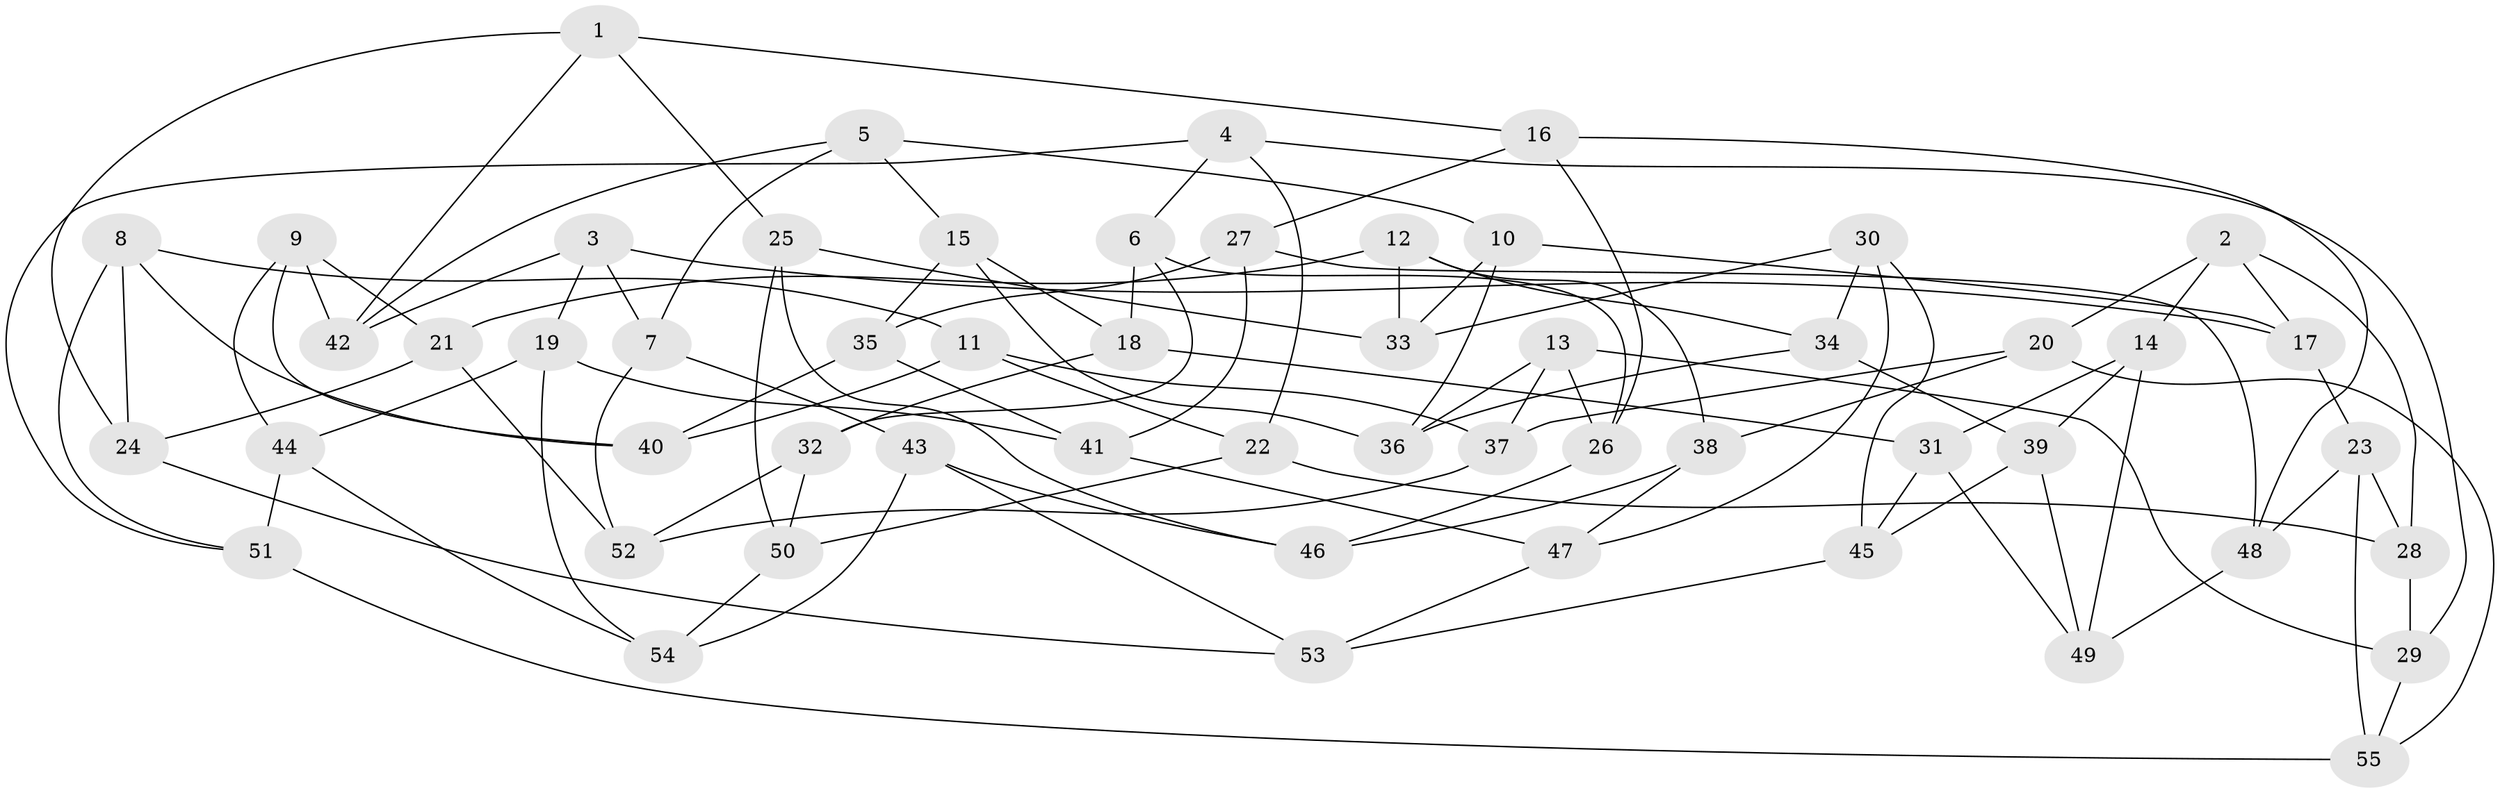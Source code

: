 // Generated by graph-tools (version 1.1) at 2025/03/03/09/25 03:03:02]
// undirected, 55 vertices, 110 edges
graph export_dot {
graph [start="1"]
  node [color=gray90,style=filled];
  1;
  2;
  3;
  4;
  5;
  6;
  7;
  8;
  9;
  10;
  11;
  12;
  13;
  14;
  15;
  16;
  17;
  18;
  19;
  20;
  21;
  22;
  23;
  24;
  25;
  26;
  27;
  28;
  29;
  30;
  31;
  32;
  33;
  34;
  35;
  36;
  37;
  38;
  39;
  40;
  41;
  42;
  43;
  44;
  45;
  46;
  47;
  48;
  49;
  50;
  51;
  52;
  53;
  54;
  55;
  1 -- 24;
  1 -- 16;
  1 -- 42;
  1 -- 25;
  2 -- 20;
  2 -- 14;
  2 -- 17;
  2 -- 28;
  3 -- 17;
  3 -- 7;
  3 -- 19;
  3 -- 42;
  4 -- 29;
  4 -- 22;
  4 -- 51;
  4 -- 6;
  5 -- 42;
  5 -- 7;
  5 -- 10;
  5 -- 15;
  6 -- 18;
  6 -- 32;
  6 -- 26;
  7 -- 43;
  7 -- 52;
  8 -- 11;
  8 -- 51;
  8 -- 24;
  8 -- 40;
  9 -- 44;
  9 -- 42;
  9 -- 40;
  9 -- 21;
  10 -- 33;
  10 -- 36;
  10 -- 17;
  11 -- 40;
  11 -- 22;
  11 -- 37;
  12 -- 33;
  12 -- 21;
  12 -- 34;
  12 -- 38;
  13 -- 26;
  13 -- 37;
  13 -- 29;
  13 -- 36;
  14 -- 49;
  14 -- 39;
  14 -- 31;
  15 -- 35;
  15 -- 36;
  15 -- 18;
  16 -- 26;
  16 -- 48;
  16 -- 27;
  17 -- 23;
  18 -- 31;
  18 -- 32;
  19 -- 54;
  19 -- 41;
  19 -- 44;
  20 -- 55;
  20 -- 38;
  20 -- 37;
  21 -- 52;
  21 -- 24;
  22 -- 50;
  22 -- 28;
  23 -- 55;
  23 -- 28;
  23 -- 48;
  24 -- 53;
  25 -- 50;
  25 -- 46;
  25 -- 33;
  26 -- 46;
  27 -- 41;
  27 -- 35;
  27 -- 48;
  28 -- 29;
  29 -- 55;
  30 -- 34;
  30 -- 47;
  30 -- 45;
  30 -- 33;
  31 -- 49;
  31 -- 45;
  32 -- 50;
  32 -- 52;
  34 -- 36;
  34 -- 39;
  35 -- 41;
  35 -- 40;
  37 -- 52;
  38 -- 47;
  38 -- 46;
  39 -- 45;
  39 -- 49;
  41 -- 47;
  43 -- 46;
  43 -- 53;
  43 -- 54;
  44 -- 54;
  44 -- 51;
  45 -- 53;
  47 -- 53;
  48 -- 49;
  50 -- 54;
  51 -- 55;
}
